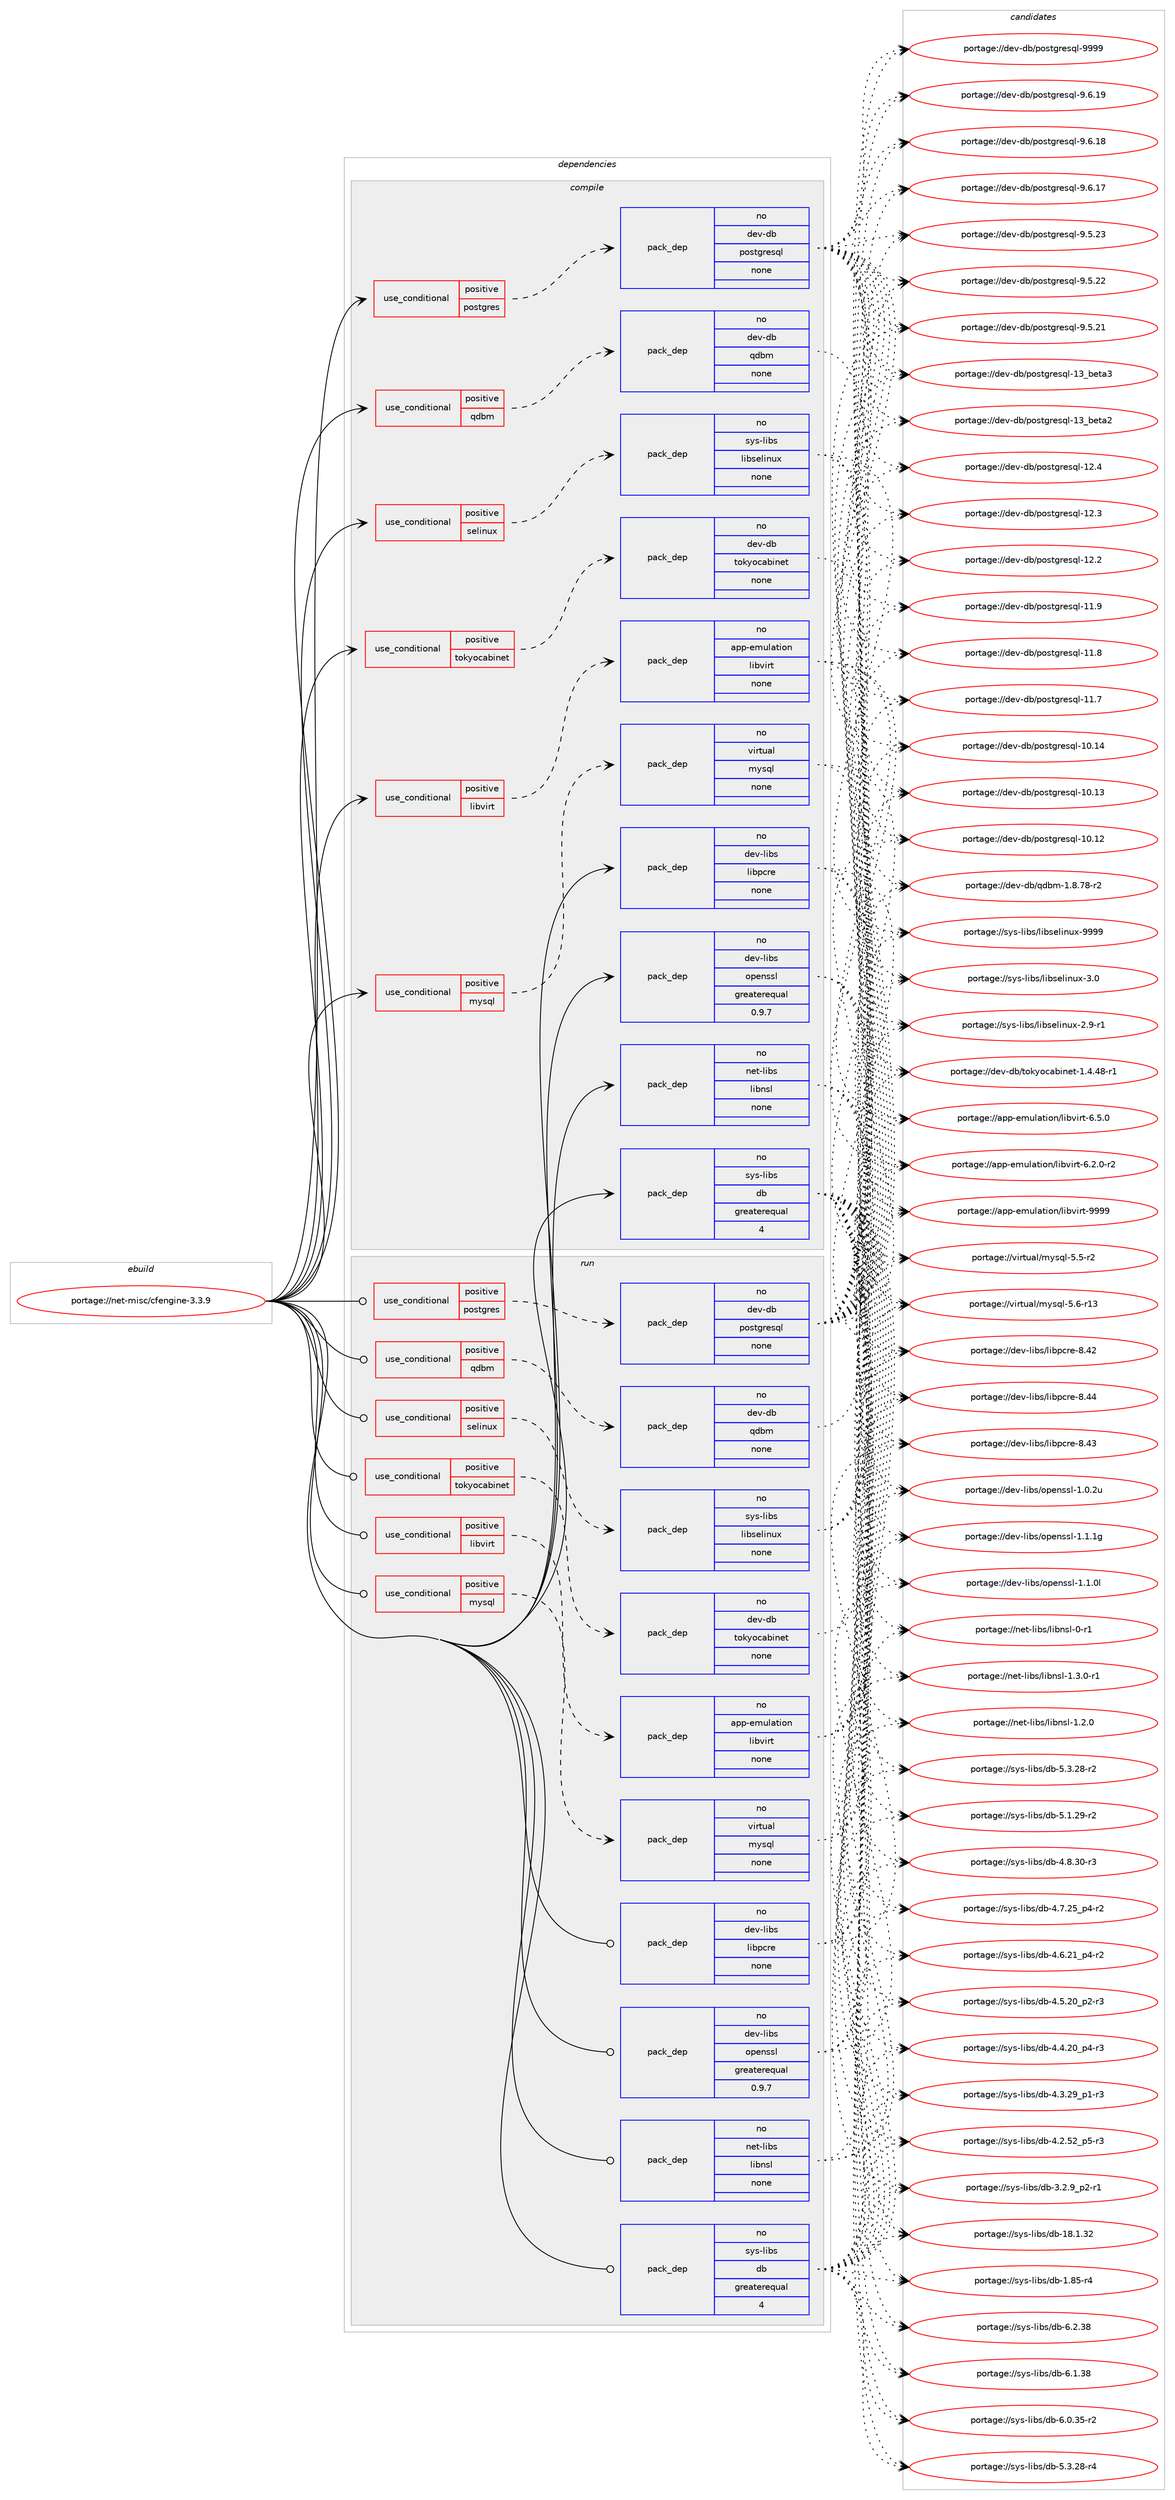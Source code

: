 digraph prolog {

# *************
# Graph options
# *************

newrank=true;
concentrate=true;
compound=true;
graph [rankdir=LR,fontname=Helvetica,fontsize=10,ranksep=1.5];#, ranksep=2.5, nodesep=0.2];
edge  [arrowhead=vee];
node  [fontname=Helvetica,fontsize=10];

# **********
# The ebuild
# **********

subgraph cluster_leftcol {
color=gray;
rank=same;
label=<<i>ebuild</i>>;
id [label="portage://net-misc/cfengine-3.3.9", color=red, width=4, href="../net-misc/cfengine-3.3.9.svg"];
}

# ****************
# The dependencies
# ****************

subgraph cluster_midcol {
color=gray;
label=<<i>dependencies</i>>;
subgraph cluster_compile {
fillcolor="#eeeeee";
style=filled;
label=<<i>compile</i>>;
subgraph cond549 {
dependency3711 [label=<<TABLE BORDER="0" CELLBORDER="1" CELLSPACING="0" CELLPADDING="4"><TR><TD ROWSPAN="3" CELLPADDING="10">use_conditional</TD></TR><TR><TD>positive</TD></TR><TR><TD>libvirt</TD></TR></TABLE>>, shape=none, color=red];
subgraph pack3097 {
dependency3712 [label=<<TABLE BORDER="0" CELLBORDER="1" CELLSPACING="0" CELLPADDING="4" WIDTH="220"><TR><TD ROWSPAN="6" CELLPADDING="30">pack_dep</TD></TR><TR><TD WIDTH="110">no</TD></TR><TR><TD>app-emulation</TD></TR><TR><TD>libvirt</TD></TR><TR><TD>none</TD></TR><TR><TD></TD></TR></TABLE>>, shape=none, color=blue];
}
dependency3711:e -> dependency3712:w [weight=20,style="dashed",arrowhead="vee"];
}
id:e -> dependency3711:w [weight=20,style="solid",arrowhead="vee"];
subgraph cond550 {
dependency3713 [label=<<TABLE BORDER="0" CELLBORDER="1" CELLSPACING="0" CELLPADDING="4"><TR><TD ROWSPAN="3" CELLPADDING="10">use_conditional</TD></TR><TR><TD>positive</TD></TR><TR><TD>mysql</TD></TR></TABLE>>, shape=none, color=red];
subgraph pack3098 {
dependency3714 [label=<<TABLE BORDER="0" CELLBORDER="1" CELLSPACING="0" CELLPADDING="4" WIDTH="220"><TR><TD ROWSPAN="6" CELLPADDING="30">pack_dep</TD></TR><TR><TD WIDTH="110">no</TD></TR><TR><TD>virtual</TD></TR><TR><TD>mysql</TD></TR><TR><TD>none</TD></TR><TR><TD></TD></TR></TABLE>>, shape=none, color=blue];
}
dependency3713:e -> dependency3714:w [weight=20,style="dashed",arrowhead="vee"];
}
id:e -> dependency3713:w [weight=20,style="solid",arrowhead="vee"];
subgraph cond551 {
dependency3715 [label=<<TABLE BORDER="0" CELLBORDER="1" CELLSPACING="0" CELLPADDING="4"><TR><TD ROWSPAN="3" CELLPADDING="10">use_conditional</TD></TR><TR><TD>positive</TD></TR><TR><TD>postgres</TD></TR></TABLE>>, shape=none, color=red];
subgraph pack3099 {
dependency3716 [label=<<TABLE BORDER="0" CELLBORDER="1" CELLSPACING="0" CELLPADDING="4" WIDTH="220"><TR><TD ROWSPAN="6" CELLPADDING="30">pack_dep</TD></TR><TR><TD WIDTH="110">no</TD></TR><TR><TD>dev-db</TD></TR><TR><TD>postgresql</TD></TR><TR><TD>none</TD></TR><TR><TD></TD></TR></TABLE>>, shape=none, color=blue];
}
dependency3715:e -> dependency3716:w [weight=20,style="dashed",arrowhead="vee"];
}
id:e -> dependency3715:w [weight=20,style="solid",arrowhead="vee"];
subgraph cond552 {
dependency3717 [label=<<TABLE BORDER="0" CELLBORDER="1" CELLSPACING="0" CELLPADDING="4"><TR><TD ROWSPAN="3" CELLPADDING="10">use_conditional</TD></TR><TR><TD>positive</TD></TR><TR><TD>qdbm</TD></TR></TABLE>>, shape=none, color=red];
subgraph pack3100 {
dependency3718 [label=<<TABLE BORDER="0" CELLBORDER="1" CELLSPACING="0" CELLPADDING="4" WIDTH="220"><TR><TD ROWSPAN="6" CELLPADDING="30">pack_dep</TD></TR><TR><TD WIDTH="110">no</TD></TR><TR><TD>dev-db</TD></TR><TR><TD>qdbm</TD></TR><TR><TD>none</TD></TR><TR><TD></TD></TR></TABLE>>, shape=none, color=blue];
}
dependency3717:e -> dependency3718:w [weight=20,style="dashed",arrowhead="vee"];
}
id:e -> dependency3717:w [weight=20,style="solid",arrowhead="vee"];
subgraph cond553 {
dependency3719 [label=<<TABLE BORDER="0" CELLBORDER="1" CELLSPACING="0" CELLPADDING="4"><TR><TD ROWSPAN="3" CELLPADDING="10">use_conditional</TD></TR><TR><TD>positive</TD></TR><TR><TD>selinux</TD></TR></TABLE>>, shape=none, color=red];
subgraph pack3101 {
dependency3720 [label=<<TABLE BORDER="0" CELLBORDER="1" CELLSPACING="0" CELLPADDING="4" WIDTH="220"><TR><TD ROWSPAN="6" CELLPADDING="30">pack_dep</TD></TR><TR><TD WIDTH="110">no</TD></TR><TR><TD>sys-libs</TD></TR><TR><TD>libselinux</TD></TR><TR><TD>none</TD></TR><TR><TD></TD></TR></TABLE>>, shape=none, color=blue];
}
dependency3719:e -> dependency3720:w [weight=20,style="dashed",arrowhead="vee"];
}
id:e -> dependency3719:w [weight=20,style="solid",arrowhead="vee"];
subgraph cond554 {
dependency3721 [label=<<TABLE BORDER="0" CELLBORDER="1" CELLSPACING="0" CELLPADDING="4"><TR><TD ROWSPAN="3" CELLPADDING="10">use_conditional</TD></TR><TR><TD>positive</TD></TR><TR><TD>tokyocabinet</TD></TR></TABLE>>, shape=none, color=red];
subgraph pack3102 {
dependency3722 [label=<<TABLE BORDER="0" CELLBORDER="1" CELLSPACING="0" CELLPADDING="4" WIDTH="220"><TR><TD ROWSPAN="6" CELLPADDING="30">pack_dep</TD></TR><TR><TD WIDTH="110">no</TD></TR><TR><TD>dev-db</TD></TR><TR><TD>tokyocabinet</TD></TR><TR><TD>none</TD></TR><TR><TD></TD></TR></TABLE>>, shape=none, color=blue];
}
dependency3721:e -> dependency3722:w [weight=20,style="dashed",arrowhead="vee"];
}
id:e -> dependency3721:w [weight=20,style="solid",arrowhead="vee"];
subgraph pack3103 {
dependency3723 [label=<<TABLE BORDER="0" CELLBORDER="1" CELLSPACING="0" CELLPADDING="4" WIDTH="220"><TR><TD ROWSPAN="6" CELLPADDING="30">pack_dep</TD></TR><TR><TD WIDTH="110">no</TD></TR><TR><TD>dev-libs</TD></TR><TR><TD>libpcre</TD></TR><TR><TD>none</TD></TR><TR><TD></TD></TR></TABLE>>, shape=none, color=blue];
}
id:e -> dependency3723:w [weight=20,style="solid",arrowhead="vee"];
subgraph pack3104 {
dependency3724 [label=<<TABLE BORDER="0" CELLBORDER="1" CELLSPACING="0" CELLPADDING="4" WIDTH="220"><TR><TD ROWSPAN="6" CELLPADDING="30">pack_dep</TD></TR><TR><TD WIDTH="110">no</TD></TR><TR><TD>dev-libs</TD></TR><TR><TD>openssl</TD></TR><TR><TD>greaterequal</TD></TR><TR><TD>0.9.7</TD></TR></TABLE>>, shape=none, color=blue];
}
id:e -> dependency3724:w [weight=20,style="solid",arrowhead="vee"];
subgraph pack3105 {
dependency3725 [label=<<TABLE BORDER="0" CELLBORDER="1" CELLSPACING="0" CELLPADDING="4" WIDTH="220"><TR><TD ROWSPAN="6" CELLPADDING="30">pack_dep</TD></TR><TR><TD WIDTH="110">no</TD></TR><TR><TD>net-libs</TD></TR><TR><TD>libnsl</TD></TR><TR><TD>none</TD></TR><TR><TD></TD></TR></TABLE>>, shape=none, color=blue];
}
id:e -> dependency3725:w [weight=20,style="solid",arrowhead="vee"];
subgraph pack3106 {
dependency3726 [label=<<TABLE BORDER="0" CELLBORDER="1" CELLSPACING="0" CELLPADDING="4" WIDTH="220"><TR><TD ROWSPAN="6" CELLPADDING="30">pack_dep</TD></TR><TR><TD WIDTH="110">no</TD></TR><TR><TD>sys-libs</TD></TR><TR><TD>db</TD></TR><TR><TD>greaterequal</TD></TR><TR><TD>4</TD></TR></TABLE>>, shape=none, color=blue];
}
id:e -> dependency3726:w [weight=20,style="solid",arrowhead="vee"];
}
subgraph cluster_compileandrun {
fillcolor="#eeeeee";
style=filled;
label=<<i>compile and run</i>>;
}
subgraph cluster_run {
fillcolor="#eeeeee";
style=filled;
label=<<i>run</i>>;
subgraph cond555 {
dependency3727 [label=<<TABLE BORDER="0" CELLBORDER="1" CELLSPACING="0" CELLPADDING="4"><TR><TD ROWSPAN="3" CELLPADDING="10">use_conditional</TD></TR><TR><TD>positive</TD></TR><TR><TD>libvirt</TD></TR></TABLE>>, shape=none, color=red];
subgraph pack3107 {
dependency3728 [label=<<TABLE BORDER="0" CELLBORDER="1" CELLSPACING="0" CELLPADDING="4" WIDTH="220"><TR><TD ROWSPAN="6" CELLPADDING="30">pack_dep</TD></TR><TR><TD WIDTH="110">no</TD></TR><TR><TD>app-emulation</TD></TR><TR><TD>libvirt</TD></TR><TR><TD>none</TD></TR><TR><TD></TD></TR></TABLE>>, shape=none, color=blue];
}
dependency3727:e -> dependency3728:w [weight=20,style="dashed",arrowhead="vee"];
}
id:e -> dependency3727:w [weight=20,style="solid",arrowhead="odot"];
subgraph cond556 {
dependency3729 [label=<<TABLE BORDER="0" CELLBORDER="1" CELLSPACING="0" CELLPADDING="4"><TR><TD ROWSPAN="3" CELLPADDING="10">use_conditional</TD></TR><TR><TD>positive</TD></TR><TR><TD>mysql</TD></TR></TABLE>>, shape=none, color=red];
subgraph pack3108 {
dependency3730 [label=<<TABLE BORDER="0" CELLBORDER="1" CELLSPACING="0" CELLPADDING="4" WIDTH="220"><TR><TD ROWSPAN="6" CELLPADDING="30">pack_dep</TD></TR><TR><TD WIDTH="110">no</TD></TR><TR><TD>virtual</TD></TR><TR><TD>mysql</TD></TR><TR><TD>none</TD></TR><TR><TD></TD></TR></TABLE>>, shape=none, color=blue];
}
dependency3729:e -> dependency3730:w [weight=20,style="dashed",arrowhead="vee"];
}
id:e -> dependency3729:w [weight=20,style="solid",arrowhead="odot"];
subgraph cond557 {
dependency3731 [label=<<TABLE BORDER="0" CELLBORDER="1" CELLSPACING="0" CELLPADDING="4"><TR><TD ROWSPAN="3" CELLPADDING="10">use_conditional</TD></TR><TR><TD>positive</TD></TR><TR><TD>postgres</TD></TR></TABLE>>, shape=none, color=red];
subgraph pack3109 {
dependency3732 [label=<<TABLE BORDER="0" CELLBORDER="1" CELLSPACING="0" CELLPADDING="4" WIDTH="220"><TR><TD ROWSPAN="6" CELLPADDING="30">pack_dep</TD></TR><TR><TD WIDTH="110">no</TD></TR><TR><TD>dev-db</TD></TR><TR><TD>postgresql</TD></TR><TR><TD>none</TD></TR><TR><TD></TD></TR></TABLE>>, shape=none, color=blue];
}
dependency3731:e -> dependency3732:w [weight=20,style="dashed",arrowhead="vee"];
}
id:e -> dependency3731:w [weight=20,style="solid",arrowhead="odot"];
subgraph cond558 {
dependency3733 [label=<<TABLE BORDER="0" CELLBORDER="1" CELLSPACING="0" CELLPADDING="4"><TR><TD ROWSPAN="3" CELLPADDING="10">use_conditional</TD></TR><TR><TD>positive</TD></TR><TR><TD>qdbm</TD></TR></TABLE>>, shape=none, color=red];
subgraph pack3110 {
dependency3734 [label=<<TABLE BORDER="0" CELLBORDER="1" CELLSPACING="0" CELLPADDING="4" WIDTH="220"><TR><TD ROWSPAN="6" CELLPADDING="30">pack_dep</TD></TR><TR><TD WIDTH="110">no</TD></TR><TR><TD>dev-db</TD></TR><TR><TD>qdbm</TD></TR><TR><TD>none</TD></TR><TR><TD></TD></TR></TABLE>>, shape=none, color=blue];
}
dependency3733:e -> dependency3734:w [weight=20,style="dashed",arrowhead="vee"];
}
id:e -> dependency3733:w [weight=20,style="solid",arrowhead="odot"];
subgraph cond559 {
dependency3735 [label=<<TABLE BORDER="0" CELLBORDER="1" CELLSPACING="0" CELLPADDING="4"><TR><TD ROWSPAN="3" CELLPADDING="10">use_conditional</TD></TR><TR><TD>positive</TD></TR><TR><TD>selinux</TD></TR></TABLE>>, shape=none, color=red];
subgraph pack3111 {
dependency3736 [label=<<TABLE BORDER="0" CELLBORDER="1" CELLSPACING="0" CELLPADDING="4" WIDTH="220"><TR><TD ROWSPAN="6" CELLPADDING="30">pack_dep</TD></TR><TR><TD WIDTH="110">no</TD></TR><TR><TD>sys-libs</TD></TR><TR><TD>libselinux</TD></TR><TR><TD>none</TD></TR><TR><TD></TD></TR></TABLE>>, shape=none, color=blue];
}
dependency3735:e -> dependency3736:w [weight=20,style="dashed",arrowhead="vee"];
}
id:e -> dependency3735:w [weight=20,style="solid",arrowhead="odot"];
subgraph cond560 {
dependency3737 [label=<<TABLE BORDER="0" CELLBORDER="1" CELLSPACING="0" CELLPADDING="4"><TR><TD ROWSPAN="3" CELLPADDING="10">use_conditional</TD></TR><TR><TD>positive</TD></TR><TR><TD>tokyocabinet</TD></TR></TABLE>>, shape=none, color=red];
subgraph pack3112 {
dependency3738 [label=<<TABLE BORDER="0" CELLBORDER="1" CELLSPACING="0" CELLPADDING="4" WIDTH="220"><TR><TD ROWSPAN="6" CELLPADDING="30">pack_dep</TD></TR><TR><TD WIDTH="110">no</TD></TR><TR><TD>dev-db</TD></TR><TR><TD>tokyocabinet</TD></TR><TR><TD>none</TD></TR><TR><TD></TD></TR></TABLE>>, shape=none, color=blue];
}
dependency3737:e -> dependency3738:w [weight=20,style="dashed",arrowhead="vee"];
}
id:e -> dependency3737:w [weight=20,style="solid",arrowhead="odot"];
subgraph pack3113 {
dependency3739 [label=<<TABLE BORDER="0" CELLBORDER="1" CELLSPACING="0" CELLPADDING="4" WIDTH="220"><TR><TD ROWSPAN="6" CELLPADDING="30">pack_dep</TD></TR><TR><TD WIDTH="110">no</TD></TR><TR><TD>dev-libs</TD></TR><TR><TD>libpcre</TD></TR><TR><TD>none</TD></TR><TR><TD></TD></TR></TABLE>>, shape=none, color=blue];
}
id:e -> dependency3739:w [weight=20,style="solid",arrowhead="odot"];
subgraph pack3114 {
dependency3740 [label=<<TABLE BORDER="0" CELLBORDER="1" CELLSPACING="0" CELLPADDING="4" WIDTH="220"><TR><TD ROWSPAN="6" CELLPADDING="30">pack_dep</TD></TR><TR><TD WIDTH="110">no</TD></TR><TR><TD>dev-libs</TD></TR><TR><TD>openssl</TD></TR><TR><TD>greaterequal</TD></TR><TR><TD>0.9.7</TD></TR></TABLE>>, shape=none, color=blue];
}
id:e -> dependency3740:w [weight=20,style="solid",arrowhead="odot"];
subgraph pack3115 {
dependency3741 [label=<<TABLE BORDER="0" CELLBORDER="1" CELLSPACING="0" CELLPADDING="4" WIDTH="220"><TR><TD ROWSPAN="6" CELLPADDING="30">pack_dep</TD></TR><TR><TD WIDTH="110">no</TD></TR><TR><TD>net-libs</TD></TR><TR><TD>libnsl</TD></TR><TR><TD>none</TD></TR><TR><TD></TD></TR></TABLE>>, shape=none, color=blue];
}
id:e -> dependency3741:w [weight=20,style="solid",arrowhead="odot"];
subgraph pack3116 {
dependency3742 [label=<<TABLE BORDER="0" CELLBORDER="1" CELLSPACING="0" CELLPADDING="4" WIDTH="220"><TR><TD ROWSPAN="6" CELLPADDING="30">pack_dep</TD></TR><TR><TD WIDTH="110">no</TD></TR><TR><TD>sys-libs</TD></TR><TR><TD>db</TD></TR><TR><TD>greaterequal</TD></TR><TR><TD>4</TD></TR></TABLE>>, shape=none, color=blue];
}
id:e -> dependency3742:w [weight=20,style="solid",arrowhead="odot"];
}
}

# **************
# The candidates
# **************

subgraph cluster_choices {
rank=same;
color=gray;
label=<<i>candidates</i>>;

subgraph choice3097 {
color=black;
nodesep=1;
choice97112112451011091171089711610511111047108105981181051141164557575757 [label="portage://app-emulation/libvirt-9999", color=red, width=4,href="../app-emulation/libvirt-9999.svg"];
choice9711211245101109117108971161051111104710810598118105114116455446534648 [label="portage://app-emulation/libvirt-6.5.0", color=red, width=4,href="../app-emulation/libvirt-6.5.0.svg"];
choice97112112451011091171089711610511111047108105981181051141164554465046484511450 [label="portage://app-emulation/libvirt-6.2.0-r2", color=red, width=4,href="../app-emulation/libvirt-6.2.0-r2.svg"];
dependency3712:e -> choice97112112451011091171089711610511111047108105981181051141164557575757:w [style=dotted,weight="100"];
dependency3712:e -> choice9711211245101109117108971161051111104710810598118105114116455446534648:w [style=dotted,weight="100"];
dependency3712:e -> choice97112112451011091171089711610511111047108105981181051141164554465046484511450:w [style=dotted,weight="100"];
}
subgraph choice3098 {
color=black;
nodesep=1;
choice118105114116117971084710912111511310845534654451144951 [label="portage://virtual/mysql-5.6-r13", color=red, width=4,href="../virtual/mysql-5.6-r13.svg"];
choice1181051141161179710847109121115113108455346534511450 [label="portage://virtual/mysql-5.5-r2", color=red, width=4,href="../virtual/mysql-5.5-r2.svg"];
dependency3714:e -> choice118105114116117971084710912111511310845534654451144951:w [style=dotted,weight="100"];
dependency3714:e -> choice1181051141161179710847109121115113108455346534511450:w [style=dotted,weight="100"];
}
subgraph choice3099 {
color=black;
nodesep=1;
choice1001011184510098471121111151161031141011151131084557575757 [label="portage://dev-db/postgresql-9999", color=red, width=4,href="../dev-db/postgresql-9999.svg"];
choice10010111845100984711211111511610311410111511310845574654464957 [label="portage://dev-db/postgresql-9.6.19", color=red, width=4,href="../dev-db/postgresql-9.6.19.svg"];
choice10010111845100984711211111511610311410111511310845574654464956 [label="portage://dev-db/postgresql-9.6.18", color=red, width=4,href="../dev-db/postgresql-9.6.18.svg"];
choice10010111845100984711211111511610311410111511310845574654464955 [label="portage://dev-db/postgresql-9.6.17", color=red, width=4,href="../dev-db/postgresql-9.6.17.svg"];
choice10010111845100984711211111511610311410111511310845574653465051 [label="portage://dev-db/postgresql-9.5.23", color=red, width=4,href="../dev-db/postgresql-9.5.23.svg"];
choice10010111845100984711211111511610311410111511310845574653465050 [label="portage://dev-db/postgresql-9.5.22", color=red, width=4,href="../dev-db/postgresql-9.5.22.svg"];
choice10010111845100984711211111511610311410111511310845574653465049 [label="portage://dev-db/postgresql-9.5.21", color=red, width=4,href="../dev-db/postgresql-9.5.21.svg"];
choice10010111845100984711211111511610311410111511310845495195981011169751 [label="portage://dev-db/postgresql-13_beta3", color=red, width=4,href="../dev-db/postgresql-13_beta3.svg"];
choice10010111845100984711211111511610311410111511310845495195981011169750 [label="portage://dev-db/postgresql-13_beta2", color=red, width=4,href="../dev-db/postgresql-13_beta2.svg"];
choice1001011184510098471121111151161031141011151131084549504652 [label="portage://dev-db/postgresql-12.4", color=red, width=4,href="../dev-db/postgresql-12.4.svg"];
choice1001011184510098471121111151161031141011151131084549504651 [label="portage://dev-db/postgresql-12.3", color=red, width=4,href="../dev-db/postgresql-12.3.svg"];
choice1001011184510098471121111151161031141011151131084549504650 [label="portage://dev-db/postgresql-12.2", color=red, width=4,href="../dev-db/postgresql-12.2.svg"];
choice1001011184510098471121111151161031141011151131084549494657 [label="portage://dev-db/postgresql-11.9", color=red, width=4,href="../dev-db/postgresql-11.9.svg"];
choice1001011184510098471121111151161031141011151131084549494656 [label="portage://dev-db/postgresql-11.8", color=red, width=4,href="../dev-db/postgresql-11.8.svg"];
choice1001011184510098471121111151161031141011151131084549494655 [label="portage://dev-db/postgresql-11.7", color=red, width=4,href="../dev-db/postgresql-11.7.svg"];
choice100101118451009847112111115116103114101115113108454948464952 [label="portage://dev-db/postgresql-10.14", color=red, width=4,href="../dev-db/postgresql-10.14.svg"];
choice100101118451009847112111115116103114101115113108454948464951 [label="portage://dev-db/postgresql-10.13", color=red, width=4,href="../dev-db/postgresql-10.13.svg"];
choice100101118451009847112111115116103114101115113108454948464950 [label="portage://dev-db/postgresql-10.12", color=red, width=4,href="../dev-db/postgresql-10.12.svg"];
dependency3716:e -> choice1001011184510098471121111151161031141011151131084557575757:w [style=dotted,weight="100"];
dependency3716:e -> choice10010111845100984711211111511610311410111511310845574654464957:w [style=dotted,weight="100"];
dependency3716:e -> choice10010111845100984711211111511610311410111511310845574654464956:w [style=dotted,weight="100"];
dependency3716:e -> choice10010111845100984711211111511610311410111511310845574654464955:w [style=dotted,weight="100"];
dependency3716:e -> choice10010111845100984711211111511610311410111511310845574653465051:w [style=dotted,weight="100"];
dependency3716:e -> choice10010111845100984711211111511610311410111511310845574653465050:w [style=dotted,weight="100"];
dependency3716:e -> choice10010111845100984711211111511610311410111511310845574653465049:w [style=dotted,weight="100"];
dependency3716:e -> choice10010111845100984711211111511610311410111511310845495195981011169751:w [style=dotted,weight="100"];
dependency3716:e -> choice10010111845100984711211111511610311410111511310845495195981011169750:w [style=dotted,weight="100"];
dependency3716:e -> choice1001011184510098471121111151161031141011151131084549504652:w [style=dotted,weight="100"];
dependency3716:e -> choice1001011184510098471121111151161031141011151131084549504651:w [style=dotted,weight="100"];
dependency3716:e -> choice1001011184510098471121111151161031141011151131084549504650:w [style=dotted,weight="100"];
dependency3716:e -> choice1001011184510098471121111151161031141011151131084549494657:w [style=dotted,weight="100"];
dependency3716:e -> choice1001011184510098471121111151161031141011151131084549494656:w [style=dotted,weight="100"];
dependency3716:e -> choice1001011184510098471121111151161031141011151131084549494655:w [style=dotted,weight="100"];
dependency3716:e -> choice100101118451009847112111115116103114101115113108454948464952:w [style=dotted,weight="100"];
dependency3716:e -> choice100101118451009847112111115116103114101115113108454948464951:w [style=dotted,weight="100"];
dependency3716:e -> choice100101118451009847112111115116103114101115113108454948464950:w [style=dotted,weight="100"];
}
subgraph choice3100 {
color=black;
nodesep=1;
choice10010111845100984711310098109454946564655564511450 [label="portage://dev-db/qdbm-1.8.78-r2", color=red, width=4,href="../dev-db/qdbm-1.8.78-r2.svg"];
dependency3718:e -> choice10010111845100984711310098109454946564655564511450:w [style=dotted,weight="100"];
}
subgraph choice3101 {
color=black;
nodesep=1;
choice115121115451081059811547108105981151011081051101171204557575757 [label="portage://sys-libs/libselinux-9999", color=red, width=4,href="../sys-libs/libselinux-9999.svg"];
choice1151211154510810598115471081059811510110810511011712045514648 [label="portage://sys-libs/libselinux-3.0", color=red, width=4,href="../sys-libs/libselinux-3.0.svg"];
choice11512111545108105981154710810598115101108105110117120455046574511449 [label="portage://sys-libs/libselinux-2.9-r1", color=red, width=4,href="../sys-libs/libselinux-2.9-r1.svg"];
dependency3720:e -> choice115121115451081059811547108105981151011081051101171204557575757:w [style=dotted,weight="100"];
dependency3720:e -> choice1151211154510810598115471081059811510110810511011712045514648:w [style=dotted,weight="100"];
dependency3720:e -> choice11512111545108105981154710810598115101108105110117120455046574511449:w [style=dotted,weight="100"];
}
subgraph choice3102 {
color=black;
nodesep=1;
choice100101118451009847116111107121111999798105110101116454946524652564511449 [label="portage://dev-db/tokyocabinet-1.4.48-r1", color=red, width=4,href="../dev-db/tokyocabinet-1.4.48-r1.svg"];
dependency3722:e -> choice100101118451009847116111107121111999798105110101116454946524652564511449:w [style=dotted,weight="100"];
}
subgraph choice3103 {
color=black;
nodesep=1;
choice10010111845108105981154710810598112991141014556465252 [label="portage://dev-libs/libpcre-8.44", color=red, width=4,href="../dev-libs/libpcre-8.44.svg"];
choice10010111845108105981154710810598112991141014556465251 [label="portage://dev-libs/libpcre-8.43", color=red, width=4,href="../dev-libs/libpcre-8.43.svg"];
choice10010111845108105981154710810598112991141014556465250 [label="portage://dev-libs/libpcre-8.42", color=red, width=4,href="../dev-libs/libpcre-8.42.svg"];
dependency3723:e -> choice10010111845108105981154710810598112991141014556465252:w [style=dotted,weight="100"];
dependency3723:e -> choice10010111845108105981154710810598112991141014556465251:w [style=dotted,weight="100"];
dependency3723:e -> choice10010111845108105981154710810598112991141014556465250:w [style=dotted,weight="100"];
}
subgraph choice3104 {
color=black;
nodesep=1;
choice100101118451081059811547111112101110115115108454946494649103 [label="portage://dev-libs/openssl-1.1.1g", color=red, width=4,href="../dev-libs/openssl-1.1.1g.svg"];
choice100101118451081059811547111112101110115115108454946494648108 [label="portage://dev-libs/openssl-1.1.0l", color=red, width=4,href="../dev-libs/openssl-1.1.0l.svg"];
choice100101118451081059811547111112101110115115108454946484650117 [label="portage://dev-libs/openssl-1.0.2u", color=red, width=4,href="../dev-libs/openssl-1.0.2u.svg"];
dependency3724:e -> choice100101118451081059811547111112101110115115108454946494649103:w [style=dotted,weight="100"];
dependency3724:e -> choice100101118451081059811547111112101110115115108454946494648108:w [style=dotted,weight="100"];
dependency3724:e -> choice100101118451081059811547111112101110115115108454946484650117:w [style=dotted,weight="100"];
}
subgraph choice3105 {
color=black;
nodesep=1;
choice110101116451081059811547108105981101151084549465146484511449 [label="portage://net-libs/libnsl-1.3.0-r1", color=red, width=4,href="../net-libs/libnsl-1.3.0-r1.svg"];
choice11010111645108105981154710810598110115108454946504648 [label="portage://net-libs/libnsl-1.2.0", color=red, width=4,href="../net-libs/libnsl-1.2.0.svg"];
choice1101011164510810598115471081059811011510845484511449 [label="portage://net-libs/libnsl-0-r1", color=red, width=4,href="../net-libs/libnsl-0-r1.svg"];
dependency3725:e -> choice110101116451081059811547108105981101151084549465146484511449:w [style=dotted,weight="100"];
dependency3725:e -> choice11010111645108105981154710810598110115108454946504648:w [style=dotted,weight="100"];
dependency3725:e -> choice1101011164510810598115471081059811011510845484511449:w [style=dotted,weight="100"];
}
subgraph choice3106 {
color=black;
nodesep=1;
choice1151211154510810598115471009845544650465156 [label="portage://sys-libs/db-6.2.38", color=red, width=4,href="../sys-libs/db-6.2.38.svg"];
choice1151211154510810598115471009845544649465156 [label="portage://sys-libs/db-6.1.38", color=red, width=4,href="../sys-libs/db-6.1.38.svg"];
choice11512111545108105981154710098455446484651534511450 [label="portage://sys-libs/db-6.0.35-r2", color=red, width=4,href="../sys-libs/db-6.0.35-r2.svg"];
choice11512111545108105981154710098455346514650564511452 [label="portage://sys-libs/db-5.3.28-r4", color=red, width=4,href="../sys-libs/db-5.3.28-r4.svg"];
choice11512111545108105981154710098455346514650564511450 [label="portage://sys-libs/db-5.3.28-r2", color=red, width=4,href="../sys-libs/db-5.3.28-r2.svg"];
choice11512111545108105981154710098455346494650574511450 [label="portage://sys-libs/db-5.1.29-r2", color=red, width=4,href="../sys-libs/db-5.1.29-r2.svg"];
choice11512111545108105981154710098455246564651484511451 [label="portage://sys-libs/db-4.8.30-r3", color=red, width=4,href="../sys-libs/db-4.8.30-r3.svg"];
choice115121115451081059811547100984552465546505395112524511450 [label="portage://sys-libs/db-4.7.25_p4-r2", color=red, width=4,href="../sys-libs/db-4.7.25_p4-r2.svg"];
choice115121115451081059811547100984552465446504995112524511450 [label="portage://sys-libs/db-4.6.21_p4-r2", color=red, width=4,href="../sys-libs/db-4.6.21_p4-r2.svg"];
choice115121115451081059811547100984552465346504895112504511451 [label="portage://sys-libs/db-4.5.20_p2-r3", color=red, width=4,href="../sys-libs/db-4.5.20_p2-r3.svg"];
choice115121115451081059811547100984552465246504895112524511451 [label="portage://sys-libs/db-4.4.20_p4-r3", color=red, width=4,href="../sys-libs/db-4.4.20_p4-r3.svg"];
choice115121115451081059811547100984552465146505795112494511451 [label="portage://sys-libs/db-4.3.29_p1-r3", color=red, width=4,href="../sys-libs/db-4.3.29_p1-r3.svg"];
choice115121115451081059811547100984552465046535095112534511451 [label="portage://sys-libs/db-4.2.52_p5-r3", color=red, width=4,href="../sys-libs/db-4.2.52_p5-r3.svg"];
choice1151211154510810598115471009845514650465795112504511449 [label="portage://sys-libs/db-3.2.9_p2-r1", color=red, width=4,href="../sys-libs/db-3.2.9_p2-r1.svg"];
choice115121115451081059811547100984549564649465150 [label="portage://sys-libs/db-18.1.32", color=red, width=4,href="../sys-libs/db-18.1.32.svg"];
choice1151211154510810598115471009845494656534511452 [label="portage://sys-libs/db-1.85-r4", color=red, width=4,href="../sys-libs/db-1.85-r4.svg"];
dependency3726:e -> choice1151211154510810598115471009845544650465156:w [style=dotted,weight="100"];
dependency3726:e -> choice1151211154510810598115471009845544649465156:w [style=dotted,weight="100"];
dependency3726:e -> choice11512111545108105981154710098455446484651534511450:w [style=dotted,weight="100"];
dependency3726:e -> choice11512111545108105981154710098455346514650564511452:w [style=dotted,weight="100"];
dependency3726:e -> choice11512111545108105981154710098455346514650564511450:w [style=dotted,weight="100"];
dependency3726:e -> choice11512111545108105981154710098455346494650574511450:w [style=dotted,weight="100"];
dependency3726:e -> choice11512111545108105981154710098455246564651484511451:w [style=dotted,weight="100"];
dependency3726:e -> choice115121115451081059811547100984552465546505395112524511450:w [style=dotted,weight="100"];
dependency3726:e -> choice115121115451081059811547100984552465446504995112524511450:w [style=dotted,weight="100"];
dependency3726:e -> choice115121115451081059811547100984552465346504895112504511451:w [style=dotted,weight="100"];
dependency3726:e -> choice115121115451081059811547100984552465246504895112524511451:w [style=dotted,weight="100"];
dependency3726:e -> choice115121115451081059811547100984552465146505795112494511451:w [style=dotted,weight="100"];
dependency3726:e -> choice115121115451081059811547100984552465046535095112534511451:w [style=dotted,weight="100"];
dependency3726:e -> choice1151211154510810598115471009845514650465795112504511449:w [style=dotted,weight="100"];
dependency3726:e -> choice115121115451081059811547100984549564649465150:w [style=dotted,weight="100"];
dependency3726:e -> choice1151211154510810598115471009845494656534511452:w [style=dotted,weight="100"];
}
subgraph choice3107 {
color=black;
nodesep=1;
choice97112112451011091171089711610511111047108105981181051141164557575757 [label="portage://app-emulation/libvirt-9999", color=red, width=4,href="../app-emulation/libvirt-9999.svg"];
choice9711211245101109117108971161051111104710810598118105114116455446534648 [label="portage://app-emulation/libvirt-6.5.0", color=red, width=4,href="../app-emulation/libvirt-6.5.0.svg"];
choice97112112451011091171089711610511111047108105981181051141164554465046484511450 [label="portage://app-emulation/libvirt-6.2.0-r2", color=red, width=4,href="../app-emulation/libvirt-6.2.0-r2.svg"];
dependency3728:e -> choice97112112451011091171089711610511111047108105981181051141164557575757:w [style=dotted,weight="100"];
dependency3728:e -> choice9711211245101109117108971161051111104710810598118105114116455446534648:w [style=dotted,weight="100"];
dependency3728:e -> choice97112112451011091171089711610511111047108105981181051141164554465046484511450:w [style=dotted,weight="100"];
}
subgraph choice3108 {
color=black;
nodesep=1;
choice118105114116117971084710912111511310845534654451144951 [label="portage://virtual/mysql-5.6-r13", color=red, width=4,href="../virtual/mysql-5.6-r13.svg"];
choice1181051141161179710847109121115113108455346534511450 [label="portage://virtual/mysql-5.5-r2", color=red, width=4,href="../virtual/mysql-5.5-r2.svg"];
dependency3730:e -> choice118105114116117971084710912111511310845534654451144951:w [style=dotted,weight="100"];
dependency3730:e -> choice1181051141161179710847109121115113108455346534511450:w [style=dotted,weight="100"];
}
subgraph choice3109 {
color=black;
nodesep=1;
choice1001011184510098471121111151161031141011151131084557575757 [label="portage://dev-db/postgresql-9999", color=red, width=4,href="../dev-db/postgresql-9999.svg"];
choice10010111845100984711211111511610311410111511310845574654464957 [label="portage://dev-db/postgresql-9.6.19", color=red, width=4,href="../dev-db/postgresql-9.6.19.svg"];
choice10010111845100984711211111511610311410111511310845574654464956 [label="portage://dev-db/postgresql-9.6.18", color=red, width=4,href="../dev-db/postgresql-9.6.18.svg"];
choice10010111845100984711211111511610311410111511310845574654464955 [label="portage://dev-db/postgresql-9.6.17", color=red, width=4,href="../dev-db/postgresql-9.6.17.svg"];
choice10010111845100984711211111511610311410111511310845574653465051 [label="portage://dev-db/postgresql-9.5.23", color=red, width=4,href="../dev-db/postgresql-9.5.23.svg"];
choice10010111845100984711211111511610311410111511310845574653465050 [label="portage://dev-db/postgresql-9.5.22", color=red, width=4,href="../dev-db/postgresql-9.5.22.svg"];
choice10010111845100984711211111511610311410111511310845574653465049 [label="portage://dev-db/postgresql-9.5.21", color=red, width=4,href="../dev-db/postgresql-9.5.21.svg"];
choice10010111845100984711211111511610311410111511310845495195981011169751 [label="portage://dev-db/postgresql-13_beta3", color=red, width=4,href="../dev-db/postgresql-13_beta3.svg"];
choice10010111845100984711211111511610311410111511310845495195981011169750 [label="portage://dev-db/postgresql-13_beta2", color=red, width=4,href="../dev-db/postgresql-13_beta2.svg"];
choice1001011184510098471121111151161031141011151131084549504652 [label="portage://dev-db/postgresql-12.4", color=red, width=4,href="../dev-db/postgresql-12.4.svg"];
choice1001011184510098471121111151161031141011151131084549504651 [label="portage://dev-db/postgresql-12.3", color=red, width=4,href="../dev-db/postgresql-12.3.svg"];
choice1001011184510098471121111151161031141011151131084549504650 [label="portage://dev-db/postgresql-12.2", color=red, width=4,href="../dev-db/postgresql-12.2.svg"];
choice1001011184510098471121111151161031141011151131084549494657 [label="portage://dev-db/postgresql-11.9", color=red, width=4,href="../dev-db/postgresql-11.9.svg"];
choice1001011184510098471121111151161031141011151131084549494656 [label="portage://dev-db/postgresql-11.8", color=red, width=4,href="../dev-db/postgresql-11.8.svg"];
choice1001011184510098471121111151161031141011151131084549494655 [label="portage://dev-db/postgresql-11.7", color=red, width=4,href="../dev-db/postgresql-11.7.svg"];
choice100101118451009847112111115116103114101115113108454948464952 [label="portage://dev-db/postgresql-10.14", color=red, width=4,href="../dev-db/postgresql-10.14.svg"];
choice100101118451009847112111115116103114101115113108454948464951 [label="portage://dev-db/postgresql-10.13", color=red, width=4,href="../dev-db/postgresql-10.13.svg"];
choice100101118451009847112111115116103114101115113108454948464950 [label="portage://dev-db/postgresql-10.12", color=red, width=4,href="../dev-db/postgresql-10.12.svg"];
dependency3732:e -> choice1001011184510098471121111151161031141011151131084557575757:w [style=dotted,weight="100"];
dependency3732:e -> choice10010111845100984711211111511610311410111511310845574654464957:w [style=dotted,weight="100"];
dependency3732:e -> choice10010111845100984711211111511610311410111511310845574654464956:w [style=dotted,weight="100"];
dependency3732:e -> choice10010111845100984711211111511610311410111511310845574654464955:w [style=dotted,weight="100"];
dependency3732:e -> choice10010111845100984711211111511610311410111511310845574653465051:w [style=dotted,weight="100"];
dependency3732:e -> choice10010111845100984711211111511610311410111511310845574653465050:w [style=dotted,weight="100"];
dependency3732:e -> choice10010111845100984711211111511610311410111511310845574653465049:w [style=dotted,weight="100"];
dependency3732:e -> choice10010111845100984711211111511610311410111511310845495195981011169751:w [style=dotted,weight="100"];
dependency3732:e -> choice10010111845100984711211111511610311410111511310845495195981011169750:w [style=dotted,weight="100"];
dependency3732:e -> choice1001011184510098471121111151161031141011151131084549504652:w [style=dotted,weight="100"];
dependency3732:e -> choice1001011184510098471121111151161031141011151131084549504651:w [style=dotted,weight="100"];
dependency3732:e -> choice1001011184510098471121111151161031141011151131084549504650:w [style=dotted,weight="100"];
dependency3732:e -> choice1001011184510098471121111151161031141011151131084549494657:w [style=dotted,weight="100"];
dependency3732:e -> choice1001011184510098471121111151161031141011151131084549494656:w [style=dotted,weight="100"];
dependency3732:e -> choice1001011184510098471121111151161031141011151131084549494655:w [style=dotted,weight="100"];
dependency3732:e -> choice100101118451009847112111115116103114101115113108454948464952:w [style=dotted,weight="100"];
dependency3732:e -> choice100101118451009847112111115116103114101115113108454948464951:w [style=dotted,weight="100"];
dependency3732:e -> choice100101118451009847112111115116103114101115113108454948464950:w [style=dotted,weight="100"];
}
subgraph choice3110 {
color=black;
nodesep=1;
choice10010111845100984711310098109454946564655564511450 [label="portage://dev-db/qdbm-1.8.78-r2", color=red, width=4,href="../dev-db/qdbm-1.8.78-r2.svg"];
dependency3734:e -> choice10010111845100984711310098109454946564655564511450:w [style=dotted,weight="100"];
}
subgraph choice3111 {
color=black;
nodesep=1;
choice115121115451081059811547108105981151011081051101171204557575757 [label="portage://sys-libs/libselinux-9999", color=red, width=4,href="../sys-libs/libselinux-9999.svg"];
choice1151211154510810598115471081059811510110810511011712045514648 [label="portage://sys-libs/libselinux-3.0", color=red, width=4,href="../sys-libs/libselinux-3.0.svg"];
choice11512111545108105981154710810598115101108105110117120455046574511449 [label="portage://sys-libs/libselinux-2.9-r1", color=red, width=4,href="../sys-libs/libselinux-2.9-r1.svg"];
dependency3736:e -> choice115121115451081059811547108105981151011081051101171204557575757:w [style=dotted,weight="100"];
dependency3736:e -> choice1151211154510810598115471081059811510110810511011712045514648:w [style=dotted,weight="100"];
dependency3736:e -> choice11512111545108105981154710810598115101108105110117120455046574511449:w [style=dotted,weight="100"];
}
subgraph choice3112 {
color=black;
nodesep=1;
choice100101118451009847116111107121111999798105110101116454946524652564511449 [label="portage://dev-db/tokyocabinet-1.4.48-r1", color=red, width=4,href="../dev-db/tokyocabinet-1.4.48-r1.svg"];
dependency3738:e -> choice100101118451009847116111107121111999798105110101116454946524652564511449:w [style=dotted,weight="100"];
}
subgraph choice3113 {
color=black;
nodesep=1;
choice10010111845108105981154710810598112991141014556465252 [label="portage://dev-libs/libpcre-8.44", color=red, width=4,href="../dev-libs/libpcre-8.44.svg"];
choice10010111845108105981154710810598112991141014556465251 [label="portage://dev-libs/libpcre-8.43", color=red, width=4,href="../dev-libs/libpcre-8.43.svg"];
choice10010111845108105981154710810598112991141014556465250 [label="portage://dev-libs/libpcre-8.42", color=red, width=4,href="../dev-libs/libpcre-8.42.svg"];
dependency3739:e -> choice10010111845108105981154710810598112991141014556465252:w [style=dotted,weight="100"];
dependency3739:e -> choice10010111845108105981154710810598112991141014556465251:w [style=dotted,weight="100"];
dependency3739:e -> choice10010111845108105981154710810598112991141014556465250:w [style=dotted,weight="100"];
}
subgraph choice3114 {
color=black;
nodesep=1;
choice100101118451081059811547111112101110115115108454946494649103 [label="portage://dev-libs/openssl-1.1.1g", color=red, width=4,href="../dev-libs/openssl-1.1.1g.svg"];
choice100101118451081059811547111112101110115115108454946494648108 [label="portage://dev-libs/openssl-1.1.0l", color=red, width=4,href="../dev-libs/openssl-1.1.0l.svg"];
choice100101118451081059811547111112101110115115108454946484650117 [label="portage://dev-libs/openssl-1.0.2u", color=red, width=4,href="../dev-libs/openssl-1.0.2u.svg"];
dependency3740:e -> choice100101118451081059811547111112101110115115108454946494649103:w [style=dotted,weight="100"];
dependency3740:e -> choice100101118451081059811547111112101110115115108454946494648108:w [style=dotted,weight="100"];
dependency3740:e -> choice100101118451081059811547111112101110115115108454946484650117:w [style=dotted,weight="100"];
}
subgraph choice3115 {
color=black;
nodesep=1;
choice110101116451081059811547108105981101151084549465146484511449 [label="portage://net-libs/libnsl-1.3.0-r1", color=red, width=4,href="../net-libs/libnsl-1.3.0-r1.svg"];
choice11010111645108105981154710810598110115108454946504648 [label="portage://net-libs/libnsl-1.2.0", color=red, width=4,href="../net-libs/libnsl-1.2.0.svg"];
choice1101011164510810598115471081059811011510845484511449 [label="portage://net-libs/libnsl-0-r1", color=red, width=4,href="../net-libs/libnsl-0-r1.svg"];
dependency3741:e -> choice110101116451081059811547108105981101151084549465146484511449:w [style=dotted,weight="100"];
dependency3741:e -> choice11010111645108105981154710810598110115108454946504648:w [style=dotted,weight="100"];
dependency3741:e -> choice1101011164510810598115471081059811011510845484511449:w [style=dotted,weight="100"];
}
subgraph choice3116 {
color=black;
nodesep=1;
choice1151211154510810598115471009845544650465156 [label="portage://sys-libs/db-6.2.38", color=red, width=4,href="../sys-libs/db-6.2.38.svg"];
choice1151211154510810598115471009845544649465156 [label="portage://sys-libs/db-6.1.38", color=red, width=4,href="../sys-libs/db-6.1.38.svg"];
choice11512111545108105981154710098455446484651534511450 [label="portage://sys-libs/db-6.0.35-r2", color=red, width=4,href="../sys-libs/db-6.0.35-r2.svg"];
choice11512111545108105981154710098455346514650564511452 [label="portage://sys-libs/db-5.3.28-r4", color=red, width=4,href="../sys-libs/db-5.3.28-r4.svg"];
choice11512111545108105981154710098455346514650564511450 [label="portage://sys-libs/db-5.3.28-r2", color=red, width=4,href="../sys-libs/db-5.3.28-r2.svg"];
choice11512111545108105981154710098455346494650574511450 [label="portage://sys-libs/db-5.1.29-r2", color=red, width=4,href="../sys-libs/db-5.1.29-r2.svg"];
choice11512111545108105981154710098455246564651484511451 [label="portage://sys-libs/db-4.8.30-r3", color=red, width=4,href="../sys-libs/db-4.8.30-r3.svg"];
choice115121115451081059811547100984552465546505395112524511450 [label="portage://sys-libs/db-4.7.25_p4-r2", color=red, width=4,href="../sys-libs/db-4.7.25_p4-r2.svg"];
choice115121115451081059811547100984552465446504995112524511450 [label="portage://sys-libs/db-4.6.21_p4-r2", color=red, width=4,href="../sys-libs/db-4.6.21_p4-r2.svg"];
choice115121115451081059811547100984552465346504895112504511451 [label="portage://sys-libs/db-4.5.20_p2-r3", color=red, width=4,href="../sys-libs/db-4.5.20_p2-r3.svg"];
choice115121115451081059811547100984552465246504895112524511451 [label="portage://sys-libs/db-4.4.20_p4-r3", color=red, width=4,href="../sys-libs/db-4.4.20_p4-r3.svg"];
choice115121115451081059811547100984552465146505795112494511451 [label="portage://sys-libs/db-4.3.29_p1-r3", color=red, width=4,href="../sys-libs/db-4.3.29_p1-r3.svg"];
choice115121115451081059811547100984552465046535095112534511451 [label="portage://sys-libs/db-4.2.52_p5-r3", color=red, width=4,href="../sys-libs/db-4.2.52_p5-r3.svg"];
choice1151211154510810598115471009845514650465795112504511449 [label="portage://sys-libs/db-3.2.9_p2-r1", color=red, width=4,href="../sys-libs/db-3.2.9_p2-r1.svg"];
choice115121115451081059811547100984549564649465150 [label="portage://sys-libs/db-18.1.32", color=red, width=4,href="../sys-libs/db-18.1.32.svg"];
choice1151211154510810598115471009845494656534511452 [label="portage://sys-libs/db-1.85-r4", color=red, width=4,href="../sys-libs/db-1.85-r4.svg"];
dependency3742:e -> choice1151211154510810598115471009845544650465156:w [style=dotted,weight="100"];
dependency3742:e -> choice1151211154510810598115471009845544649465156:w [style=dotted,weight="100"];
dependency3742:e -> choice11512111545108105981154710098455446484651534511450:w [style=dotted,weight="100"];
dependency3742:e -> choice11512111545108105981154710098455346514650564511452:w [style=dotted,weight="100"];
dependency3742:e -> choice11512111545108105981154710098455346514650564511450:w [style=dotted,weight="100"];
dependency3742:e -> choice11512111545108105981154710098455346494650574511450:w [style=dotted,weight="100"];
dependency3742:e -> choice11512111545108105981154710098455246564651484511451:w [style=dotted,weight="100"];
dependency3742:e -> choice115121115451081059811547100984552465546505395112524511450:w [style=dotted,weight="100"];
dependency3742:e -> choice115121115451081059811547100984552465446504995112524511450:w [style=dotted,weight="100"];
dependency3742:e -> choice115121115451081059811547100984552465346504895112504511451:w [style=dotted,weight="100"];
dependency3742:e -> choice115121115451081059811547100984552465246504895112524511451:w [style=dotted,weight="100"];
dependency3742:e -> choice115121115451081059811547100984552465146505795112494511451:w [style=dotted,weight="100"];
dependency3742:e -> choice115121115451081059811547100984552465046535095112534511451:w [style=dotted,weight="100"];
dependency3742:e -> choice1151211154510810598115471009845514650465795112504511449:w [style=dotted,weight="100"];
dependency3742:e -> choice115121115451081059811547100984549564649465150:w [style=dotted,weight="100"];
dependency3742:e -> choice1151211154510810598115471009845494656534511452:w [style=dotted,weight="100"];
}
}

}
